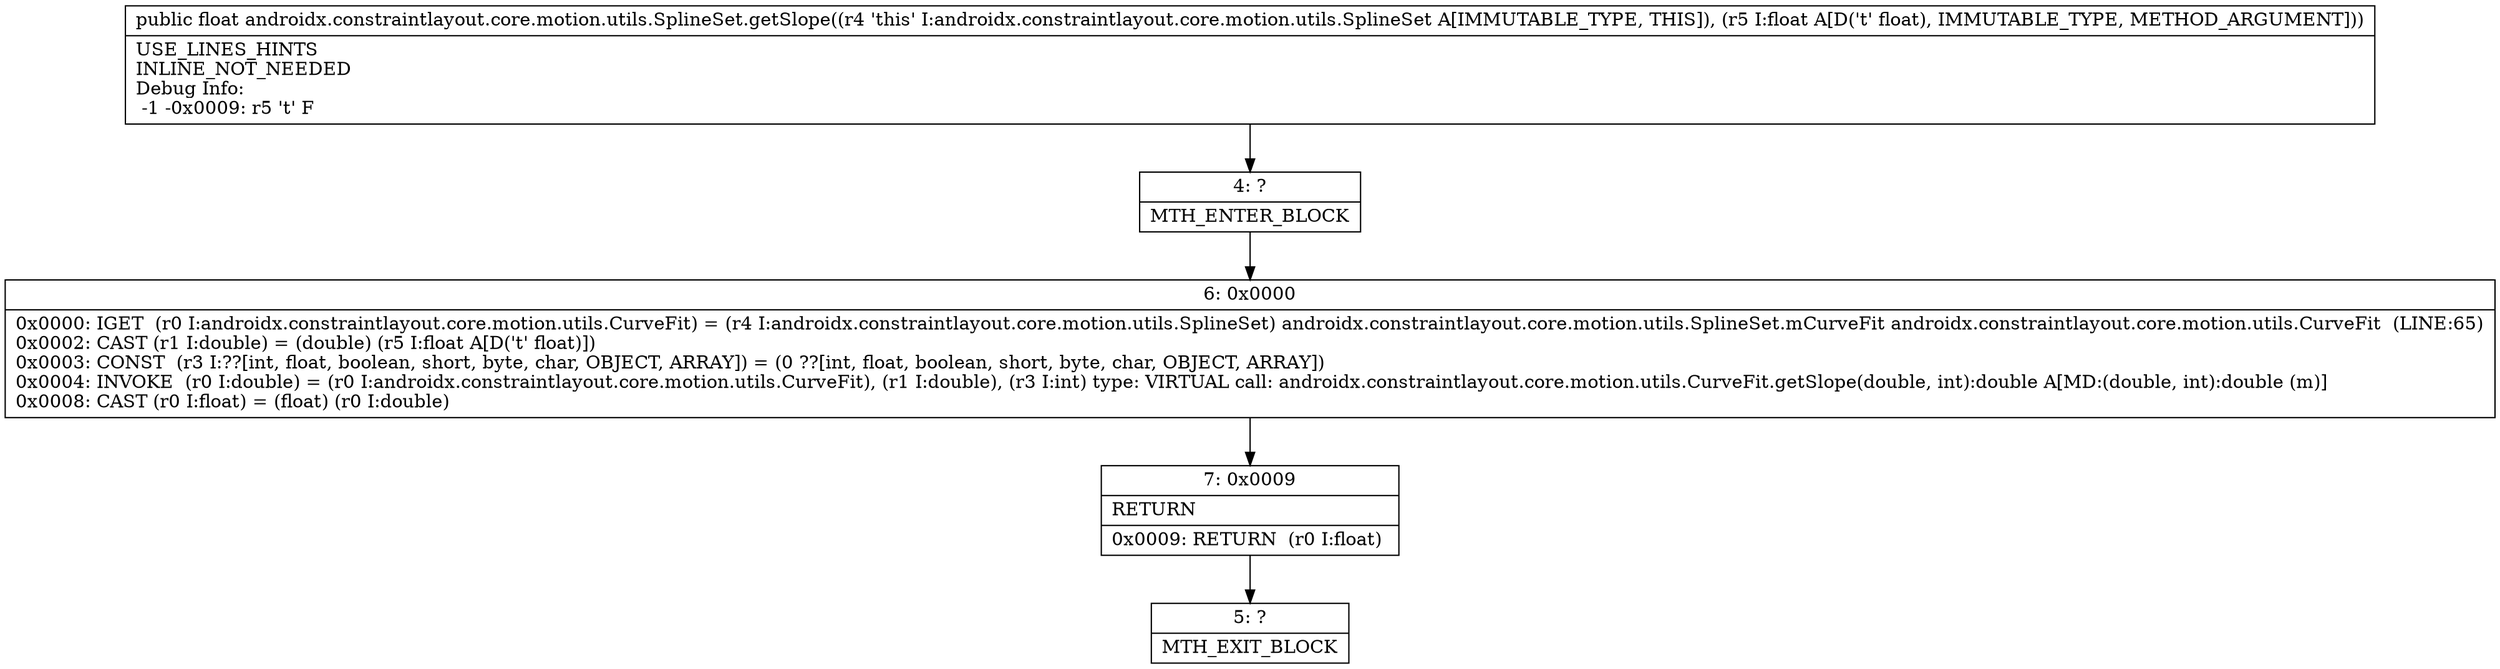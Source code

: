 digraph "CFG forandroidx.constraintlayout.core.motion.utils.SplineSet.getSlope(F)F" {
Node_4 [shape=record,label="{4\:\ ?|MTH_ENTER_BLOCK\l}"];
Node_6 [shape=record,label="{6\:\ 0x0000|0x0000: IGET  (r0 I:androidx.constraintlayout.core.motion.utils.CurveFit) = (r4 I:androidx.constraintlayout.core.motion.utils.SplineSet) androidx.constraintlayout.core.motion.utils.SplineSet.mCurveFit androidx.constraintlayout.core.motion.utils.CurveFit  (LINE:65)\l0x0002: CAST (r1 I:double) = (double) (r5 I:float A[D('t' float)]) \l0x0003: CONST  (r3 I:??[int, float, boolean, short, byte, char, OBJECT, ARRAY]) = (0 ??[int, float, boolean, short, byte, char, OBJECT, ARRAY]) \l0x0004: INVOKE  (r0 I:double) = (r0 I:androidx.constraintlayout.core.motion.utils.CurveFit), (r1 I:double), (r3 I:int) type: VIRTUAL call: androidx.constraintlayout.core.motion.utils.CurveFit.getSlope(double, int):double A[MD:(double, int):double (m)]\l0x0008: CAST (r0 I:float) = (float) (r0 I:double) \l}"];
Node_7 [shape=record,label="{7\:\ 0x0009|RETURN\l|0x0009: RETURN  (r0 I:float) \l}"];
Node_5 [shape=record,label="{5\:\ ?|MTH_EXIT_BLOCK\l}"];
MethodNode[shape=record,label="{public float androidx.constraintlayout.core.motion.utils.SplineSet.getSlope((r4 'this' I:androidx.constraintlayout.core.motion.utils.SplineSet A[IMMUTABLE_TYPE, THIS]), (r5 I:float A[D('t' float), IMMUTABLE_TYPE, METHOD_ARGUMENT]))  | USE_LINES_HINTS\lINLINE_NOT_NEEDED\lDebug Info:\l  \-1 \-0x0009: r5 't' F\l}"];
MethodNode -> Node_4;Node_4 -> Node_6;
Node_6 -> Node_7;
Node_7 -> Node_5;
}

